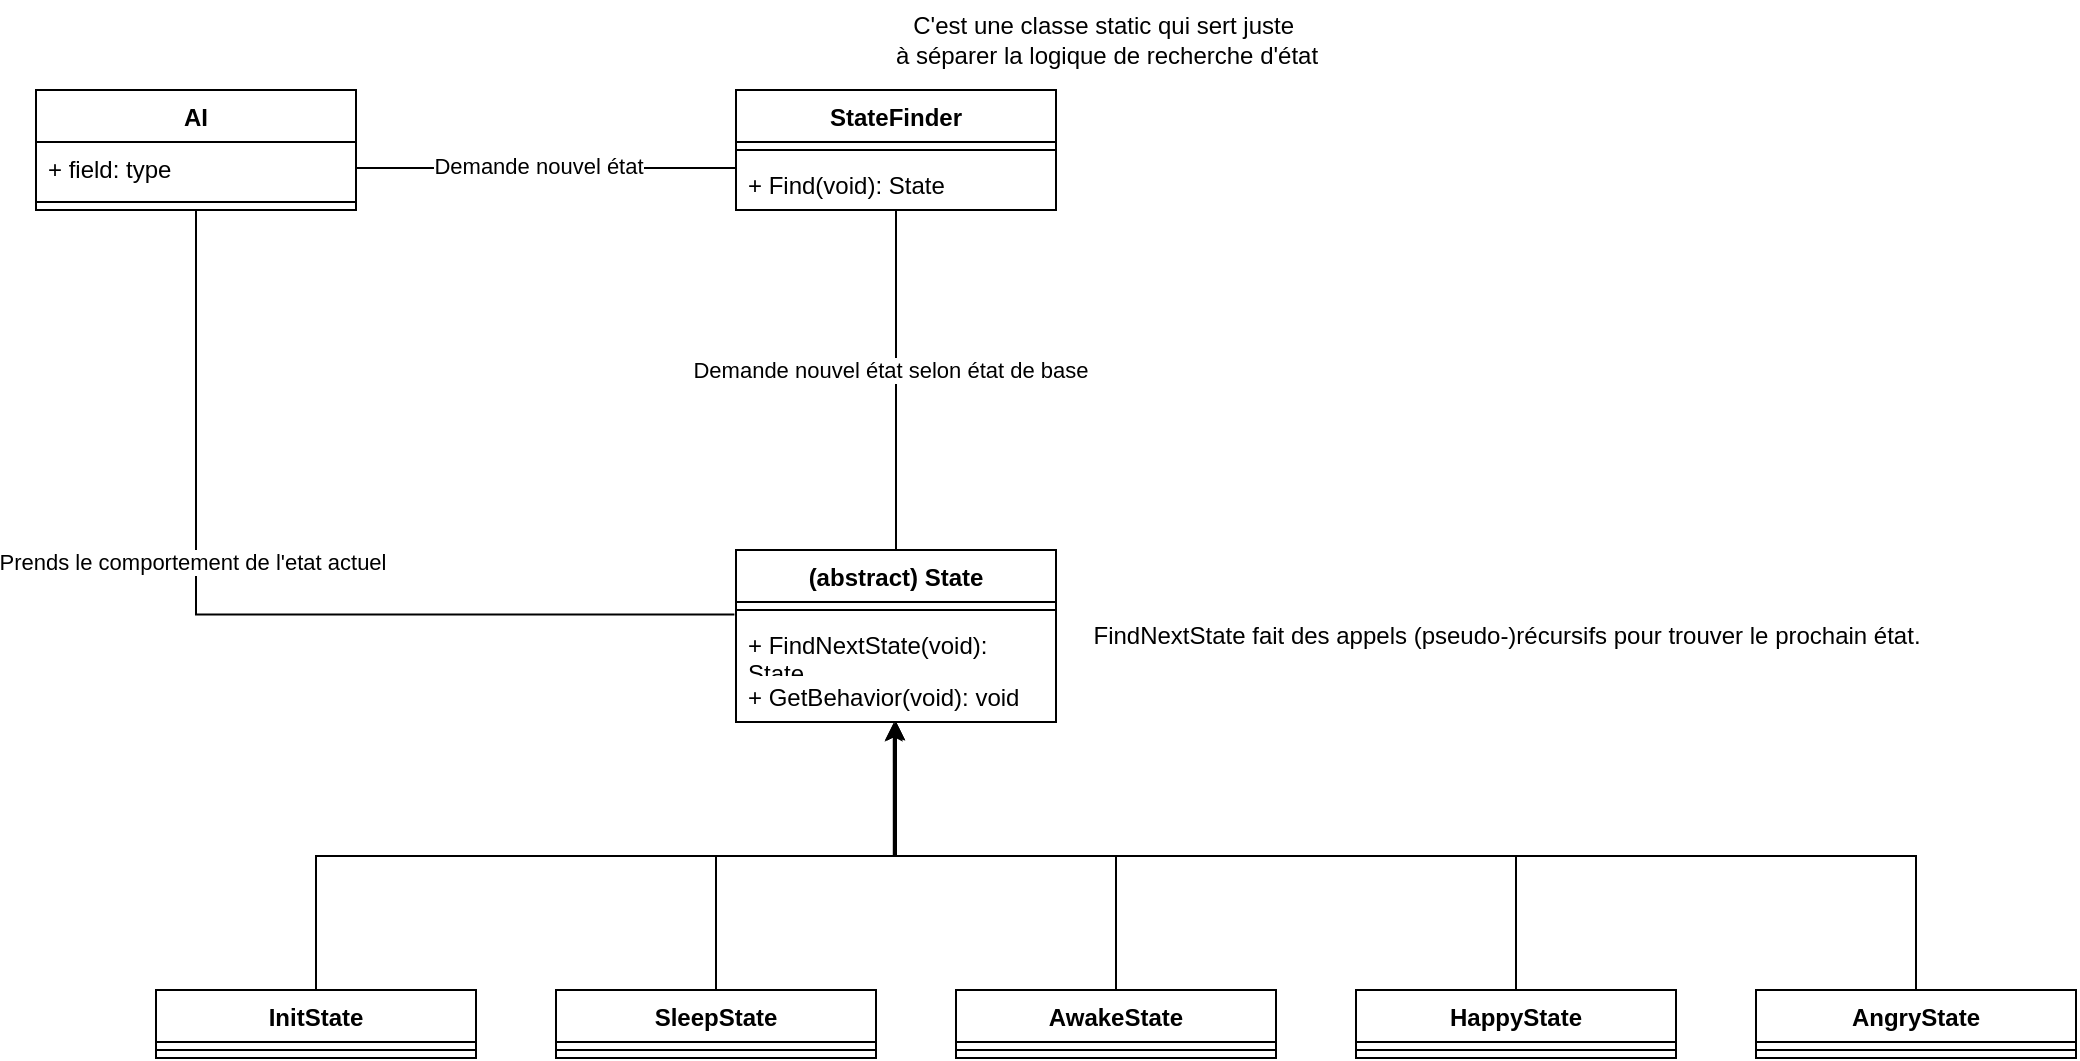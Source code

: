 <mxfile version="23.1.2" type="device">
  <diagram name="Page-1" id="TDGnkViAuG8DHoIhzHAy">
    <mxGraphModel dx="1185" dy="639" grid="1" gridSize="10" guides="1" tooltips="1" connect="1" arrows="1" fold="1" page="1" pageScale="1" pageWidth="850" pageHeight="1100" background="#FFFFFF" math="0" shadow="0">
      <root>
        <mxCell id="0" />
        <mxCell id="1" parent="0" />
        <mxCell id="pftjBcZSLzccpPnx-eUa-15" value="AI" style="swimlane;fontStyle=1;align=center;verticalAlign=top;childLayout=stackLayout;horizontal=1;startSize=26;horizontalStack=0;resizeParent=1;resizeParentMax=0;resizeLast=0;collapsible=1;marginBottom=0;whiteSpace=wrap;html=1;" parent="1" vertex="1">
          <mxGeometry x="60" y="430" width="160" height="60" as="geometry" />
        </mxCell>
        <mxCell id="pftjBcZSLzccpPnx-eUa-16" value="+ field: type" style="text;strokeColor=none;fillColor=none;align=left;verticalAlign=top;spacingLeft=4;spacingRight=4;overflow=hidden;rotatable=0;points=[[0,0.5],[1,0.5]];portConstraint=eastwest;whiteSpace=wrap;html=1;" parent="pftjBcZSLzccpPnx-eUa-15" vertex="1">
          <mxGeometry y="26" width="160" height="26" as="geometry" />
        </mxCell>
        <mxCell id="pftjBcZSLzccpPnx-eUa-17" value="" style="line;strokeWidth=1;fillColor=none;align=left;verticalAlign=middle;spacingTop=-1;spacingLeft=3;spacingRight=3;rotatable=0;labelPosition=right;points=[];portConstraint=eastwest;strokeColor=inherit;" parent="pftjBcZSLzccpPnx-eUa-15" vertex="1">
          <mxGeometry y="52" width="160" height="8" as="geometry" />
        </mxCell>
        <mxCell id="pftjBcZSLzccpPnx-eUa-31" style="edgeStyle=orthogonalEdgeStyle;rounded=0;orthogonalLoop=1;jettySize=auto;html=1;entryX=0.5;entryY=0;entryDx=0;entryDy=0;endArrow=none;endFill=0;" parent="1" source="pftjBcZSLzccpPnx-eUa-19" target="pftjBcZSLzccpPnx-eUa-26" edge="1">
          <mxGeometry relative="1" as="geometry" />
        </mxCell>
        <mxCell id="pftjBcZSLzccpPnx-eUa-34" value="Demande nouvel état selon état de base" style="edgeLabel;html=1;align=center;verticalAlign=middle;resizable=0;points=[];" parent="pftjBcZSLzccpPnx-eUa-31" vertex="1" connectable="0">
          <mxGeometry x="-0.058" y="-3" relative="1" as="geometry">
            <mxPoint as="offset" />
          </mxGeometry>
        </mxCell>
        <mxCell id="pftjBcZSLzccpPnx-eUa-19" value="StateFinder" style="swimlane;fontStyle=1;align=center;verticalAlign=top;childLayout=stackLayout;horizontal=1;startSize=26;horizontalStack=0;resizeParent=1;resizeParentMax=0;resizeLast=0;collapsible=1;marginBottom=0;whiteSpace=wrap;html=1;" parent="1" vertex="1">
          <mxGeometry x="410" y="430" width="160" height="60" as="geometry" />
        </mxCell>
        <mxCell id="pftjBcZSLzccpPnx-eUa-21" value="" style="line;strokeWidth=1;fillColor=none;align=left;verticalAlign=middle;spacingTop=-1;spacingLeft=3;spacingRight=3;rotatable=0;labelPosition=right;points=[];portConstraint=eastwest;strokeColor=inherit;" parent="pftjBcZSLzccpPnx-eUa-19" vertex="1">
          <mxGeometry y="26" width="160" height="8" as="geometry" />
        </mxCell>
        <mxCell id="pftjBcZSLzccpPnx-eUa-22" value="+ Find(void): State" style="text;strokeColor=none;fillColor=none;align=left;verticalAlign=top;spacingLeft=4;spacingRight=4;overflow=hidden;rotatable=0;points=[[0,0.5],[1,0.5]];portConstraint=eastwest;whiteSpace=wrap;html=1;" parent="pftjBcZSLzccpPnx-eUa-19" vertex="1">
          <mxGeometry y="34" width="160" height="26" as="geometry" />
        </mxCell>
        <mxCell id="pftjBcZSLzccpPnx-eUa-23" style="edgeStyle=orthogonalEdgeStyle;rounded=0;orthogonalLoop=1;jettySize=auto;html=1;entryX=0;entryY=0.5;entryDx=0;entryDy=0;endArrow=none;endFill=0;" parent="1" source="pftjBcZSLzccpPnx-eUa-16" edge="1">
          <mxGeometry relative="1" as="geometry">
            <mxPoint x="410" y="469" as="targetPoint" />
          </mxGeometry>
        </mxCell>
        <mxCell id="pftjBcZSLzccpPnx-eUa-33" value="Demande nouvel état" style="edgeLabel;html=1;align=center;verticalAlign=middle;resizable=0;points=[];" parent="pftjBcZSLzccpPnx-eUa-23" vertex="1" connectable="0">
          <mxGeometry x="-0.046" y="1" relative="1" as="geometry">
            <mxPoint as="offset" />
          </mxGeometry>
        </mxCell>
        <mxCell id="pftjBcZSLzccpPnx-eUa-25" value="&lt;div&gt;C&#39;est une classe static qui sert juste&amp;nbsp;&lt;/div&gt;&lt;div&gt;à séparer la logique de recherche d&#39;état&lt;/div&gt;" style="text;html=1;align=center;verticalAlign=middle;resizable=0;points=[];autosize=1;strokeColor=none;fillColor=none;" parent="1" vertex="1">
          <mxGeometry x="480" y="385" width="230" height="40" as="geometry" />
        </mxCell>
        <mxCell id="pftjBcZSLzccpPnx-eUa-26" value="(abstract) State" style="swimlane;fontStyle=1;align=center;verticalAlign=top;childLayout=stackLayout;horizontal=1;startSize=26;horizontalStack=0;resizeParent=1;resizeParentMax=0;resizeLast=0;collapsible=1;marginBottom=0;whiteSpace=wrap;html=1;" parent="1" vertex="1">
          <mxGeometry x="410" y="660" width="160" height="86" as="geometry" />
        </mxCell>
        <mxCell id="pftjBcZSLzccpPnx-eUa-28" value="" style="line;strokeWidth=1;fillColor=none;align=left;verticalAlign=middle;spacingTop=-1;spacingLeft=3;spacingRight=3;rotatable=0;labelPosition=right;points=[];portConstraint=eastwest;strokeColor=inherit;" parent="pftjBcZSLzccpPnx-eUa-26" vertex="1">
          <mxGeometry y="26" width="160" height="8" as="geometry" />
        </mxCell>
        <mxCell id="pftjBcZSLzccpPnx-eUa-29" value="+ FindNextState(void): State" style="text;strokeColor=none;fillColor=none;align=left;verticalAlign=top;spacingLeft=4;spacingRight=4;overflow=hidden;rotatable=0;points=[[0,0.5],[1,0.5]];portConstraint=eastwest;whiteSpace=wrap;html=1;" parent="pftjBcZSLzccpPnx-eUa-26" vertex="1">
          <mxGeometry y="34" width="160" height="26" as="geometry" />
        </mxCell>
        <mxCell id="pftjBcZSLzccpPnx-eUa-30" value="+ GetBehavior(void): void" style="text;strokeColor=none;fillColor=none;align=left;verticalAlign=top;spacingLeft=4;spacingRight=4;overflow=hidden;rotatable=0;points=[[0,0.5],[1,0.5]];portConstraint=eastwest;whiteSpace=wrap;html=1;" parent="pftjBcZSLzccpPnx-eUa-26" vertex="1">
          <mxGeometry y="60" width="160" height="26" as="geometry" />
        </mxCell>
        <mxCell id="pftjBcZSLzccpPnx-eUa-32" style="edgeStyle=orthogonalEdgeStyle;rounded=0;orthogonalLoop=1;jettySize=auto;html=1;entryX=-0.005;entryY=-0.065;entryDx=0;entryDy=0;entryPerimeter=0;endArrow=none;endFill=0;" parent="1" source="pftjBcZSLzccpPnx-eUa-15" target="pftjBcZSLzccpPnx-eUa-29" edge="1">
          <mxGeometry relative="1" as="geometry" />
        </mxCell>
        <mxCell id="pftjBcZSLzccpPnx-eUa-35" value="Prends le comportement de l&#39;etat actuel" style="edgeLabel;html=1;align=center;verticalAlign=middle;resizable=0;points=[];" parent="pftjBcZSLzccpPnx-eUa-32" vertex="1" connectable="0">
          <mxGeometry x="-0.255" y="-2" relative="1" as="geometry">
            <mxPoint as="offset" />
          </mxGeometry>
        </mxCell>
        <mxCell id="pftjBcZSLzccpPnx-eUa-62" style="edgeStyle=orthogonalEdgeStyle;rounded=0;orthogonalLoop=1;jettySize=auto;html=1;entryX=0.5;entryY=1;entryDx=0;entryDy=0;" parent="1" source="pftjBcZSLzccpPnx-eUa-36" target="pftjBcZSLzccpPnx-eUa-26" edge="1">
          <mxGeometry relative="1" as="geometry" />
        </mxCell>
        <mxCell id="pftjBcZSLzccpPnx-eUa-36" value="SleepState" style="swimlane;fontStyle=1;align=center;verticalAlign=top;childLayout=stackLayout;horizontal=1;startSize=26;horizontalStack=0;resizeParent=1;resizeParentMax=0;resizeLast=0;collapsible=1;marginBottom=0;whiteSpace=wrap;html=1;" parent="1" vertex="1">
          <mxGeometry x="320" y="880" width="160" height="34" as="geometry" />
        </mxCell>
        <mxCell id="pftjBcZSLzccpPnx-eUa-38" value="" style="line;strokeWidth=1;fillColor=none;align=left;verticalAlign=middle;spacingTop=-1;spacingLeft=3;spacingRight=3;rotatable=0;labelPosition=right;points=[];portConstraint=eastwest;strokeColor=inherit;" parent="pftjBcZSLzccpPnx-eUa-36" vertex="1">
          <mxGeometry y="26" width="160" height="8" as="geometry" />
        </mxCell>
        <mxCell id="pftjBcZSLzccpPnx-eUa-61" style="edgeStyle=orthogonalEdgeStyle;rounded=0;orthogonalLoop=1;jettySize=auto;html=1;entryX=0.5;entryY=1;entryDx=0;entryDy=0;exitX=0.5;exitY=0;exitDx=0;exitDy=0;" parent="1" source="pftjBcZSLzccpPnx-eUa-41" target="pftjBcZSLzccpPnx-eUa-26" edge="1">
          <mxGeometry relative="1" as="geometry" />
        </mxCell>
        <mxCell id="pftjBcZSLzccpPnx-eUa-41" value="InitState" style="swimlane;fontStyle=1;align=center;verticalAlign=top;childLayout=stackLayout;horizontal=1;startSize=26;horizontalStack=0;resizeParent=1;resizeParentMax=0;resizeLast=0;collapsible=1;marginBottom=0;whiteSpace=wrap;html=1;" parent="1" vertex="1">
          <mxGeometry x="120" y="880" width="160" height="34" as="geometry" />
        </mxCell>
        <mxCell id="pftjBcZSLzccpPnx-eUa-43" value="" style="line;strokeWidth=1;fillColor=none;align=left;verticalAlign=middle;spacingTop=-1;spacingLeft=3;spacingRight=3;rotatable=0;labelPosition=right;points=[];portConstraint=eastwest;strokeColor=inherit;" parent="pftjBcZSLzccpPnx-eUa-41" vertex="1">
          <mxGeometry y="26" width="160" height="8" as="geometry" />
        </mxCell>
        <mxCell id="pftjBcZSLzccpPnx-eUa-63" style="edgeStyle=orthogonalEdgeStyle;rounded=0;orthogonalLoop=1;jettySize=auto;html=1;entryX=0.5;entryY=1;entryDx=0;entryDy=0;" parent="1" source="pftjBcZSLzccpPnx-eUa-46" target="pftjBcZSLzccpPnx-eUa-26" edge="1">
          <mxGeometry relative="1" as="geometry" />
        </mxCell>
        <mxCell id="pftjBcZSLzccpPnx-eUa-46" value="AwakeState" style="swimlane;fontStyle=1;align=center;verticalAlign=top;childLayout=stackLayout;horizontal=1;startSize=26;horizontalStack=0;resizeParent=1;resizeParentMax=0;resizeLast=0;collapsible=1;marginBottom=0;whiteSpace=wrap;html=1;" parent="1" vertex="1">
          <mxGeometry x="520" y="880" width="160" height="34" as="geometry" />
        </mxCell>
        <mxCell id="pftjBcZSLzccpPnx-eUa-48" value="" style="line;strokeWidth=1;fillColor=none;align=left;verticalAlign=middle;spacingTop=-1;spacingLeft=3;spacingRight=3;rotatable=0;labelPosition=right;points=[];portConstraint=eastwest;strokeColor=inherit;" parent="pftjBcZSLzccpPnx-eUa-46" vertex="1">
          <mxGeometry y="26" width="160" height="8" as="geometry" />
        </mxCell>
        <mxCell id="pftjBcZSLzccpPnx-eUa-51" value="HappyState" style="swimlane;fontStyle=1;align=center;verticalAlign=top;childLayout=stackLayout;horizontal=1;startSize=26;horizontalStack=0;resizeParent=1;resizeParentMax=0;resizeLast=0;collapsible=1;marginBottom=0;whiteSpace=wrap;html=1;" parent="1" vertex="1">
          <mxGeometry x="720" y="880" width="160" height="34" as="geometry" />
        </mxCell>
        <mxCell id="pftjBcZSLzccpPnx-eUa-53" value="" style="line;strokeWidth=1;fillColor=none;align=left;verticalAlign=middle;spacingTop=-1;spacingLeft=3;spacingRight=3;rotatable=0;labelPosition=right;points=[];portConstraint=eastwest;strokeColor=inherit;" parent="pftjBcZSLzccpPnx-eUa-51" vertex="1">
          <mxGeometry y="26" width="160" height="8" as="geometry" />
        </mxCell>
        <mxCell id="pftjBcZSLzccpPnx-eUa-56" value="AngryState" style="swimlane;fontStyle=1;align=center;verticalAlign=top;childLayout=stackLayout;horizontal=1;startSize=26;horizontalStack=0;resizeParent=1;resizeParentMax=0;resizeLast=0;collapsible=1;marginBottom=0;whiteSpace=wrap;html=1;" parent="1" vertex="1">
          <mxGeometry x="920" y="880" width="160" height="34" as="geometry" />
        </mxCell>
        <mxCell id="pftjBcZSLzccpPnx-eUa-58" value="" style="line;strokeWidth=1;fillColor=none;align=left;verticalAlign=middle;spacingTop=-1;spacingLeft=3;spacingRight=3;rotatable=0;labelPosition=right;points=[];portConstraint=eastwest;strokeColor=inherit;" parent="pftjBcZSLzccpPnx-eUa-56" vertex="1">
          <mxGeometry y="26" width="160" height="8" as="geometry" />
        </mxCell>
        <mxCell id="pftjBcZSLzccpPnx-eUa-65" style="edgeStyle=orthogonalEdgeStyle;rounded=0;orthogonalLoop=1;jettySize=auto;html=1;entryX=0.494;entryY=1;entryDx=0;entryDy=0;entryPerimeter=0;" parent="1" source="pftjBcZSLzccpPnx-eUa-56" target="pftjBcZSLzccpPnx-eUa-30" edge="1">
          <mxGeometry relative="1" as="geometry" />
        </mxCell>
        <mxCell id="pftjBcZSLzccpPnx-eUa-66" style="edgeStyle=orthogonalEdgeStyle;rounded=0;orthogonalLoop=1;jettySize=auto;html=1;entryX=0.493;entryY=1.024;entryDx=0;entryDy=0;entryPerimeter=0;" parent="1" source="pftjBcZSLzccpPnx-eUa-51" target="pftjBcZSLzccpPnx-eUa-30" edge="1">
          <mxGeometry relative="1" as="geometry" />
        </mxCell>
        <mxCell id="s8hMseoN2zPLZiTaFWO8-1" value="FindNextState fait des appels (pseudo-)récursifs pour trouver le prochain état. " style="text;html=1;align=center;verticalAlign=middle;resizable=0;points=[];autosize=1;strokeColor=none;fillColor=none;" vertex="1" parent="1">
          <mxGeometry x="580" y="688" width="430" height="30" as="geometry" />
        </mxCell>
      </root>
    </mxGraphModel>
  </diagram>
</mxfile>
